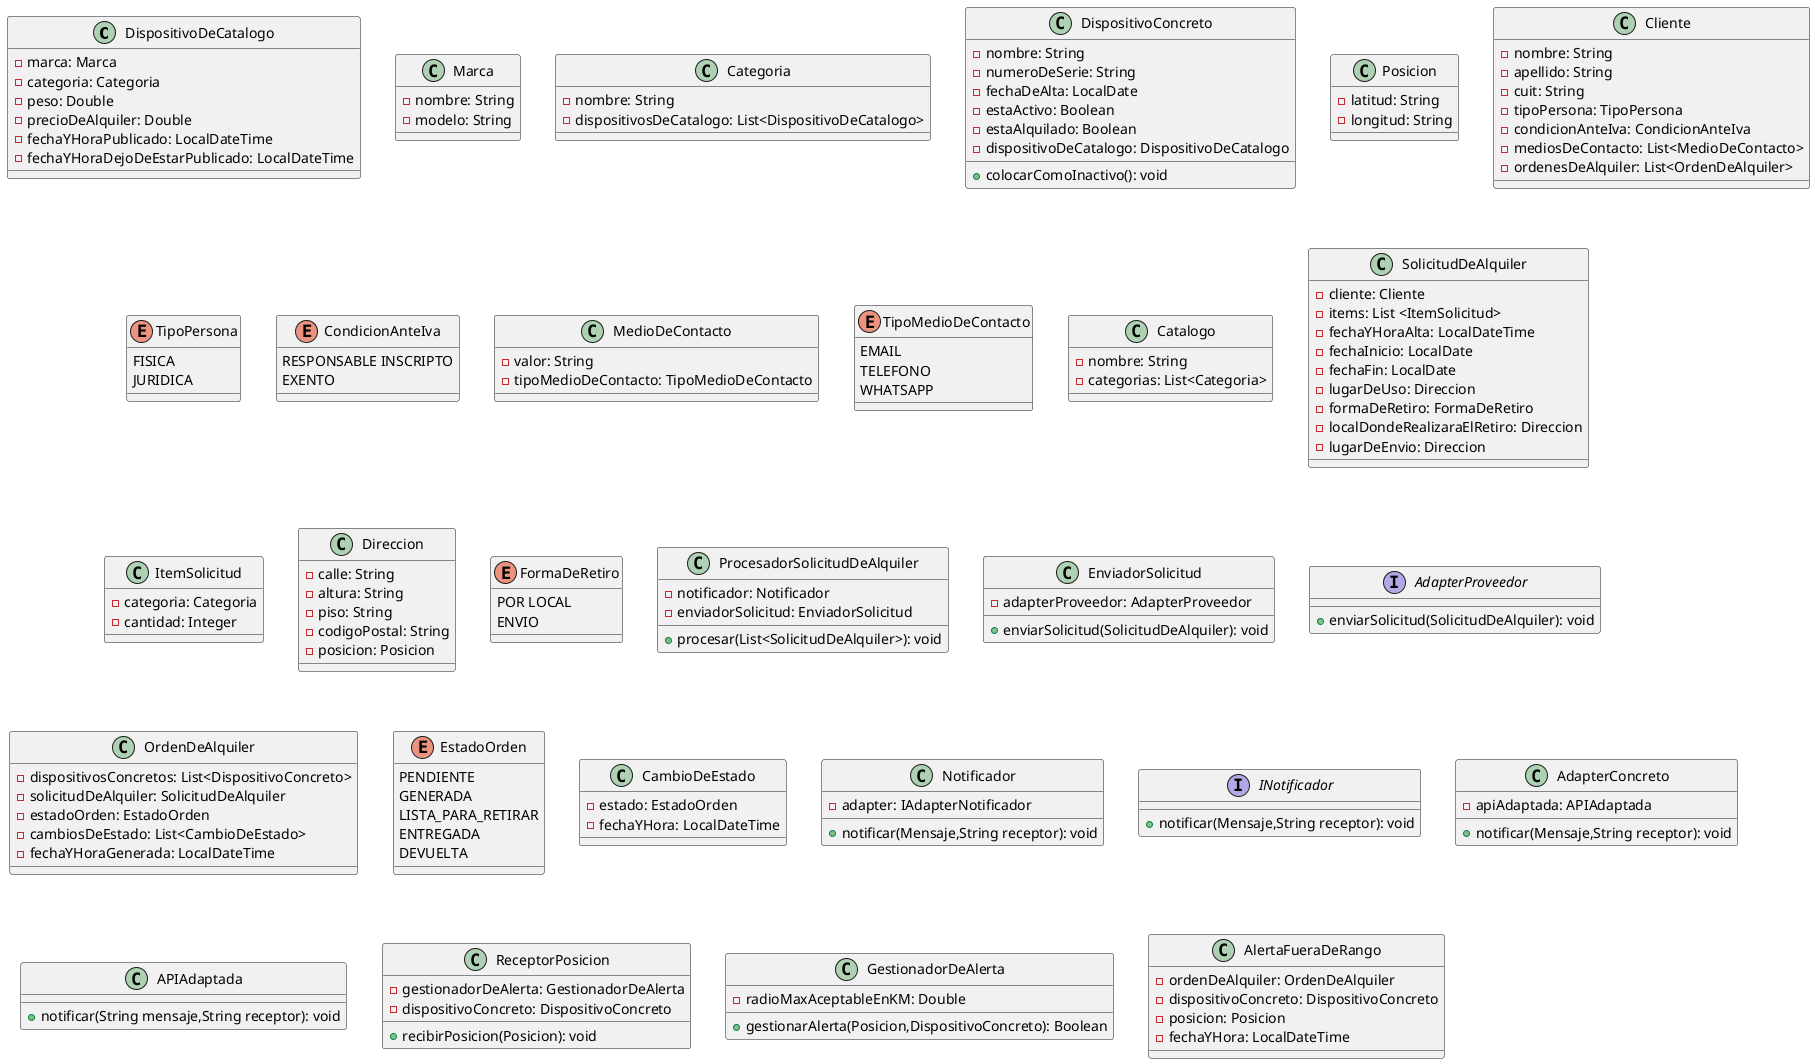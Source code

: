@startuml

class DispositivoDeCatalogo{
 -marca: Marca
 -categoria: Categoria
 -peso: Double
 -precioDeAlquiler: Double
 -fechaYHoraPublicado: LocalDateTime
 -fechaYHoraDejoDeEstarPublicado: LocalDateTime
}

class Marca{
 -nombre: String
 -modelo: String
}

class Categoria{
 -nombre: String
 -dispositivosDeCatalogo: List<DispositivoDeCatalogo>
}

class DispositivoConcreto{
 -nombre: String
 -numeroDeSerie: String
 -fechaDeAlta: LocalDate
 -estaActivo: Boolean
 -estaAlquilado: Boolean
 -dispositivoDeCatalogo: DispositivoDeCatalogo
 +colocarComoInactivo(): void
}

class Posicion{
 -latitud: String
 -longitud: String
}

class Cliente{
 -nombre: String
 -apellido: String
 -cuit: String
 -tipoPersona: TipoPersona
 -condicionAnteIva: CondicionAnteIva
 -mediosDeContacto: List<MedioDeContacto>
 -ordenesDeAlquiler: List<OrdenDeAlquiler>
}

enum TipoPersona{
 FISICA
 JURIDICA
}

enum CondicionAnteIva{
 RESPONSABLE INSCRIPTO
 EXENTO
}

class MedioDeContacto{
 -valor: String
 -tipoMedioDeContacto: TipoMedioDeContacto
}

enum TipoMedioDeContacto{
 EMAIL
 TELEFONO
 WHATSAPP
}

class Catalogo{
 -nombre: String
 -categorias: List<Categoria>
}

class SolicitudDeAlquiler{
 -cliente: Cliente
 -items: List <ItemSolicitud>
 -fechaYHoraAlta: LocalDateTime
 -fechaInicio: LocalDate
 -fechaFin: LocalDate
 -lugarDeUso: Direccion
 -formaDeRetiro: FormaDeRetiro
 -localDondeRealizaraElRetiro: Direccion
 -lugarDeEnvio: Direccion
}

class ItemSolicitud{
 -categoria: Categoria
 -cantidad: Integer
}

class Direccion{
 -calle: String
 -altura: String
 -piso: String
 -codigoPostal: String
 -posicion: Posicion
}

enum FormaDeRetiro{
 POR LOCAL
 ENVIO
}

class ProcesadorSolicitudDeAlquiler{
 -notificador: Notificador
 -enviadorSolicitud: EnviadorSolicitud
 +procesar(List<SolicitudDeAlquiler>): void
}

class EnviadorSolicitud{
 -adapterProveedor: AdapterProveedor
 +enviarSolicitud(SolicitudDeAlquiler): void
}

interface AdapterProveedor{
 +enviarSolicitud(SolicitudDeAlquiler): void
}

class OrdenDeAlquiler{
 -dispositivosConcretos: List<DispositivoConcreto>
 -solicitudDeAlquiler: SolicitudDeAlquiler
 -estadoOrden: EstadoOrden
 -cambiosDeEstado: List<CambioDeEstado>
 -fechaYHoraGenerada: LocalDateTime
}

enum EstadoOrden{
 PENDIENTE
 GENERADA
 LISTA_PARA_RETIRAR
 ENTREGADA
 DEVUELTA
}

class CambioDeEstado{
 -estado: EstadoOrden
 -fechaYHora: LocalDateTime
}

class Notificador{
 -adapter: IAdapterNotificador
 +notificar(Mensaje,String receptor): void
}

interface INotificador{
 +notificar(Mensaje,String receptor): void
}

class AdapterConcreto{
 -apiAdaptada: APIAdaptada
 +notificar(Mensaje,String receptor): void
}

class APIAdaptada{
 +notificar(String mensaje,String receptor): void
}

class ReceptorPosicion{
 -gestionadorDeAlerta: GestionadorDeAlerta
 -dispositivoConcreto: DispositivoConcreto
 +recibirPosicion(Posicion): void
}

class GestionadorDeAlerta{
 -radioMaxAceptableEnKM: Double
 +gestionarAlerta(Posicion,DispositivoConcreto): Boolean
}

class AlertaFueraDeRango{
 -ordenDeAlquiler: OrdenDeAlquiler
 -dispositivoConcreto: DispositivoConcreto
 -posicion: Posicion
 -fechaYHora: LocalDateTime
}

@enduml